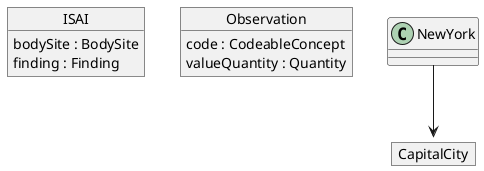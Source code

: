 @startuml
'https://plantuml.com/object-diagram

object ISAI {
    bodySite : BodySite
    finding : Finding
}

object Observation {
    code : CodeableConcept
    valueQuantity : Quantity
}



'object Washington
'object Berlin
'object NewYork

map CapitalCity {
' UK *-> London
' USA *--> Washington
' Germany *---> Berlin
}

NewYork --> CapitalCity::USA
@enduml
